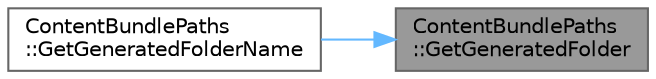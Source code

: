 digraph "ContentBundlePaths::GetGeneratedFolder"
{
 // INTERACTIVE_SVG=YES
 // LATEX_PDF_SIZE
  bgcolor="transparent";
  edge [fontname=Helvetica,fontsize=10,labelfontname=Helvetica,labelfontsize=10];
  node [fontname=Helvetica,fontsize=10,shape=box,height=0.2,width=0.4];
  rankdir="RL";
  Node1 [id="Node000001",label="ContentBundlePaths\l::GetGeneratedFolder",height=0.2,width=0.4,color="gray40", fillcolor="grey60", style="filled", fontcolor="black",tooltip=" "];
  Node1 -> Node2 [id="edge1_Node000001_Node000002",dir="back",color="steelblue1",style="solid",tooltip=" "];
  Node2 [id="Node000002",label="ContentBundlePaths\l::GetGeneratedFolderName",height=0.2,width=0.4,color="grey40", fillcolor="white", style="filled",URL="$d0/dae/namespaceContentBundlePaths.html#a9af68a7d5e6c8774b5bd125079fc88c9",tooltip=" "];
}

